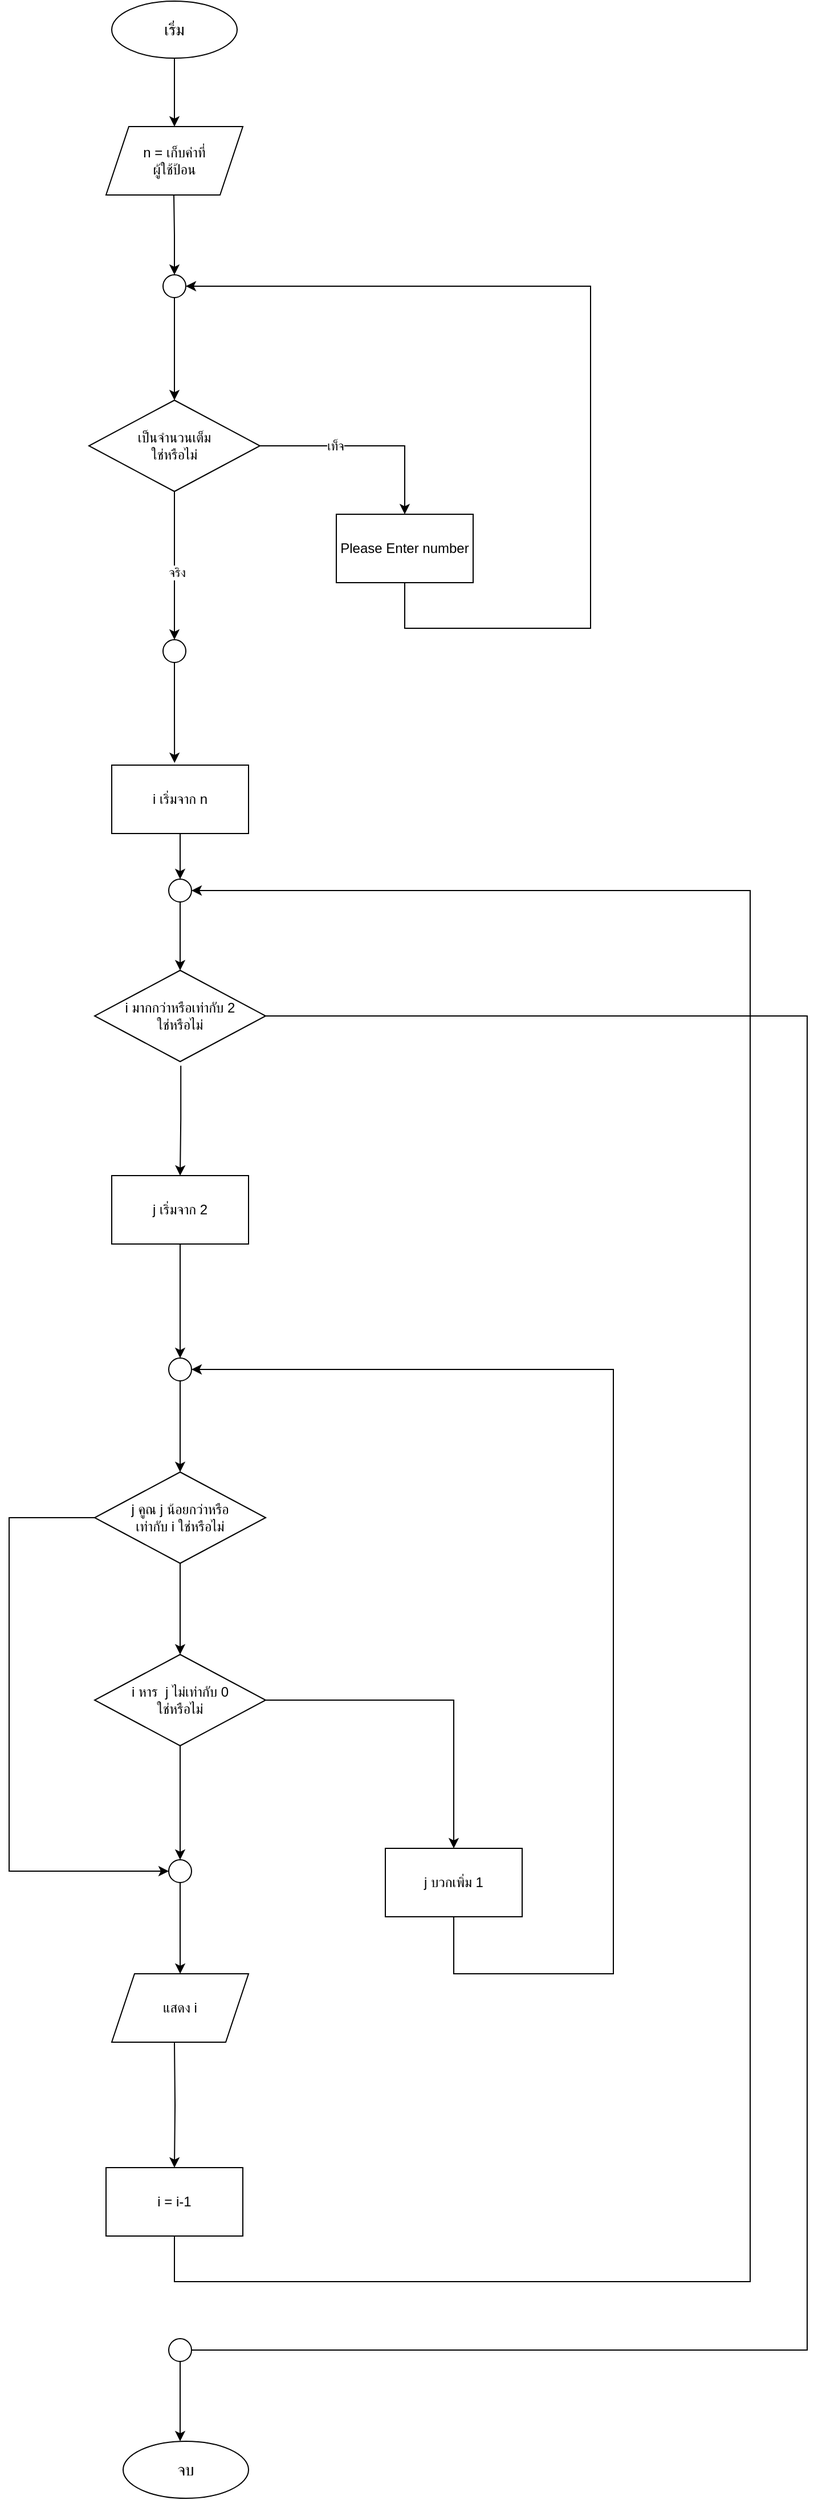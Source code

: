 <mxfile version="28.1.2">
  <diagram name="หน้า-1" id="C7PLJoMffhd8uLANwb6m">
    <mxGraphModel dx="1158" dy="586" grid="1" gridSize="10" guides="1" tooltips="1" connect="1" arrows="1" fold="1" page="1" pageScale="1" pageWidth="1654" pageHeight="2336" math="0" shadow="0">
      <root>
        <mxCell id="0" />
        <mxCell id="1" parent="0" />
        <mxCell id="zyjmNUo7LAtH4UfLsvOI-4" style="edgeStyle=orthogonalEdgeStyle;rounded=0;orthogonalLoop=1;jettySize=auto;html=1;entryX=0.5;entryY=0;entryDx=0;entryDy=0;" parent="1" source="zyjmNUo7LAtH4UfLsvOI-1" target="zyjmNUo7LAtH4UfLsvOI-3" edge="1">
          <mxGeometry relative="1" as="geometry" />
        </mxCell>
        <mxCell id="zyjmNUo7LAtH4UfLsvOI-1" value="&lt;font style=&quot;font-size: 14px;&quot;&gt;เริ่ม&lt;/font&gt;" style="ellipse;whiteSpace=wrap;html=1;" parent="1" vertex="1">
          <mxGeometry x="520" y="40" width="110" height="50" as="geometry" />
        </mxCell>
        <mxCell id="zyjmNUo7LAtH4UfLsvOI-3" value="n = เก็บค่าที่&lt;div&gt;ผู้ใช้ป้อน&lt;/div&gt;" style="shape=parallelogram;perimeter=parallelogramPerimeter;whiteSpace=wrap;html=1;fixedSize=1;" parent="1" vertex="1">
          <mxGeometry x="515" y="150" width="120" height="60" as="geometry" />
        </mxCell>
        <mxCell id="lN0C34qINitGibkDusYB-1" style="edgeStyle=orthogonalEdgeStyle;rounded=0;orthogonalLoop=1;jettySize=auto;html=1;entryX=0.5;entryY=0;entryDx=0;entryDy=0;" edge="1" parent="1">
          <mxGeometry relative="1" as="geometry">
            <mxPoint x="574.5" y="210" as="sourcePoint" />
            <mxPoint x="575" y="280" as="targetPoint" />
          </mxGeometry>
        </mxCell>
        <mxCell id="lN0C34qINitGibkDusYB-6" style="edgeStyle=orthogonalEdgeStyle;rounded=0;orthogonalLoop=1;jettySize=auto;html=1;entryX=0.5;entryY=0;entryDx=0;entryDy=0;" edge="1" parent="1" source="lN0C34qINitGibkDusYB-3" target="lN0C34qINitGibkDusYB-5">
          <mxGeometry relative="1" as="geometry" />
        </mxCell>
        <mxCell id="lN0C34qINitGibkDusYB-38" value="เท็จ" style="edgeLabel;html=1;align=center;verticalAlign=middle;resizable=0;points=[];" vertex="1" connectable="0" parent="lN0C34qINitGibkDusYB-6">
          <mxGeometry x="-0.292" relative="1" as="geometry">
            <mxPoint as="offset" />
          </mxGeometry>
        </mxCell>
        <mxCell id="lN0C34qINitGibkDusYB-33" style="edgeStyle=orthogonalEdgeStyle;rounded=0;orthogonalLoop=1;jettySize=auto;html=1;entryX=0.5;entryY=0;entryDx=0;entryDy=0;" edge="1" parent="1" source="lN0C34qINitGibkDusYB-3" target="lN0C34qINitGibkDusYB-32">
          <mxGeometry relative="1" as="geometry" />
        </mxCell>
        <mxCell id="lN0C34qINitGibkDusYB-39" value="จริง" style="edgeLabel;html=1;align=center;verticalAlign=middle;resizable=0;points=[];" vertex="1" connectable="0" parent="lN0C34qINitGibkDusYB-33">
          <mxGeometry x="0.088" y="2" relative="1" as="geometry">
            <mxPoint as="offset" />
          </mxGeometry>
        </mxCell>
        <mxCell id="lN0C34qINitGibkDusYB-3" value="&lt;div&gt;&lt;span style=&quot;background-color: transparent; color: light-dark(rgb(0, 0, 0), rgb(255, 255, 255));&quot;&gt;เป็นจำนวนเต็ม&lt;/span&gt;&lt;/div&gt;&lt;div&gt;&lt;span style=&quot;background-color: transparent; color: light-dark(rgb(0, 0, 0), rgb(255, 255, 255));&quot;&gt;ใช่หรือไม่&lt;/span&gt;&lt;/div&gt;" style="rhombus;whiteSpace=wrap;html=1;" vertex="1" parent="1">
          <mxGeometry x="500" y="390" width="150" height="80" as="geometry" />
        </mxCell>
        <mxCell id="lN0C34qINitGibkDusYB-35" style="edgeStyle=orthogonalEdgeStyle;rounded=0;orthogonalLoop=1;jettySize=auto;html=1;entryX=1;entryY=0.5;entryDx=0;entryDy=0;exitX=0.5;exitY=1;exitDx=0;exitDy=0;" edge="1" parent="1" source="lN0C34qINitGibkDusYB-5" target="lN0C34qINitGibkDusYB-36">
          <mxGeometry relative="1" as="geometry">
            <mxPoint x="880" y="390" as="targetPoint" />
            <Array as="points">
              <mxPoint x="777" y="590" />
              <mxPoint x="940" y="590" />
              <mxPoint x="940" y="290" />
            </Array>
          </mxGeometry>
        </mxCell>
        <mxCell id="lN0C34qINitGibkDusYB-5" value="Please Enter number" style="rounded=0;whiteSpace=wrap;html=1;" vertex="1" parent="1">
          <mxGeometry x="717" y="490" width="120" height="60" as="geometry" />
        </mxCell>
        <mxCell id="lN0C34qINitGibkDusYB-111" style="edgeStyle=orthogonalEdgeStyle;rounded=0;orthogonalLoop=1;jettySize=auto;html=1;entryX=0.5;entryY=0;entryDx=0;entryDy=0;" edge="1" parent="1" source="lN0C34qINitGibkDusYB-8" target="lN0C34qINitGibkDusYB-110">
          <mxGeometry relative="1" as="geometry" />
        </mxCell>
        <mxCell id="lN0C34qINitGibkDusYB-8" value="i เริ่มจาก n" style="rounded=0;whiteSpace=wrap;html=1;" vertex="1" parent="1">
          <mxGeometry x="520" y="710" width="120" height="60" as="geometry" />
        </mxCell>
        <mxCell id="lN0C34qINitGibkDusYB-32" value="" style="ellipse;whiteSpace=wrap;html=1;" vertex="1" parent="1">
          <mxGeometry x="565" y="600" width="20" height="20" as="geometry" />
        </mxCell>
        <mxCell id="lN0C34qINitGibkDusYB-34" style="edgeStyle=orthogonalEdgeStyle;rounded=0;orthogonalLoop=1;jettySize=auto;html=1;entryX=0.459;entryY=-0.032;entryDx=0;entryDy=0;entryPerimeter=0;" edge="1" parent="1" source="lN0C34qINitGibkDusYB-32" target="lN0C34qINitGibkDusYB-8">
          <mxGeometry relative="1" as="geometry" />
        </mxCell>
        <mxCell id="lN0C34qINitGibkDusYB-37" style="edgeStyle=orthogonalEdgeStyle;rounded=0;orthogonalLoop=1;jettySize=auto;html=1;entryX=0.5;entryY=0;entryDx=0;entryDy=0;" edge="1" parent="1" source="lN0C34qINitGibkDusYB-36" target="lN0C34qINitGibkDusYB-3">
          <mxGeometry relative="1" as="geometry" />
        </mxCell>
        <mxCell id="lN0C34qINitGibkDusYB-36" value="" style="ellipse;whiteSpace=wrap;html=1;" vertex="1" parent="1">
          <mxGeometry x="565" y="280" width="20" height="20" as="geometry" />
        </mxCell>
        <mxCell id="lN0C34qINitGibkDusYB-50" style="edgeStyle=orthogonalEdgeStyle;rounded=0;orthogonalLoop=1;jettySize=auto;html=1;entryX=0.5;entryY=0;entryDx=0;entryDy=0;exitX=0.504;exitY=1.046;exitDx=0;exitDy=0;exitPerimeter=0;" edge="1" parent="1" source="lN0C34qINitGibkDusYB-43" target="lN0C34qINitGibkDusYB-49">
          <mxGeometry relative="1" as="geometry">
            <mxPoint x="580" y="1020" as="sourcePoint" />
          </mxGeometry>
        </mxCell>
        <mxCell id="lN0C34qINitGibkDusYB-104" style="edgeStyle=orthogonalEdgeStyle;rounded=0;orthogonalLoop=1;jettySize=auto;html=1;entryX=0;entryY=0.5;entryDx=0;entryDy=0;" edge="1" parent="1" source="lN0C34qINitGibkDusYB-43" target="lN0C34qINitGibkDusYB-83">
          <mxGeometry relative="1" as="geometry">
            <Array as="points">
              <mxPoint x="1130" y="930" />
              <mxPoint x="1130" y="2100" />
            </Array>
          </mxGeometry>
        </mxCell>
        <mxCell id="lN0C34qINitGibkDusYB-43" value="i มากกว่าหรือเท่ากับ 2&lt;div&gt;ใช่หรือไม่&lt;/div&gt;" style="rhombus;whiteSpace=wrap;html=1;" vertex="1" parent="1">
          <mxGeometry x="505" y="890" width="150" height="80" as="geometry" />
        </mxCell>
        <mxCell id="lN0C34qINitGibkDusYB-49" value="j เริ่ม&lt;span style=&quot;color: rgba(0, 0, 0, 0); font-family: monospace; font-size: 0px; text-align: start; text-wrap-mode: nowrap;&quot;&gt;%3CmxGraphModel%3E%3Croot%3E%3CmxCell%20id%3D%220%22%2F%3E%3CmxCell%20id%3D%221%22%20parent%3D%220%22%2F%3E%3CmxCell%20id%3D%222%22%20value%3D%22i%20%E0%B8%A5%E0%B8%94%E0%B8%A5%E0%B8%87%E0%B8%97%E0%B8%B5%E0%B8%A5%E0%B8%B0%201%22%20style%3D%22rounded%3D0%3BwhiteSpace%3Dwrap%3Bhtml%3D1%3B%22%20vertex%3D%221%22%20parent%3D%221%22%3E%3CmxGeometry%20x%3D%22505%22%20y%3D%22720%22%20width%3D%22120%22%20height%3D%2260%22%20as%3D%22geometry%22%2F%3E%3C%2FmxCell%3E%3C%2Froot%3E%3C%2FmxGraphModel%3E&lt;/span&gt;จาก 2" style="rounded=0;whiteSpace=wrap;html=1;" vertex="1" parent="1">
          <mxGeometry x="520" y="1070" width="120" height="60" as="geometry" />
        </mxCell>
        <mxCell id="lN0C34qINitGibkDusYB-58" style="edgeStyle=orthogonalEdgeStyle;rounded=0;orthogonalLoop=1;jettySize=auto;html=1;entryX=0.5;entryY=0;entryDx=0;entryDy=0;" edge="1" parent="1" source="lN0C34qINitGibkDusYB-53" target="lN0C34qINitGibkDusYB-57">
          <mxGeometry relative="1" as="geometry" />
        </mxCell>
        <mxCell id="lN0C34qINitGibkDusYB-99" style="edgeStyle=orthogonalEdgeStyle;rounded=0;orthogonalLoop=1;jettySize=auto;html=1;exitX=0;exitY=0.5;exitDx=0;exitDy=0;entryX=0;entryY=0.5;entryDx=0;entryDy=0;" edge="1" parent="1" source="lN0C34qINitGibkDusYB-53" target="lN0C34qINitGibkDusYB-100">
          <mxGeometry relative="1" as="geometry">
            <mxPoint x="550" y="1640" as="targetPoint" />
            <Array as="points">
              <mxPoint x="430" y="1370" />
              <mxPoint x="430" y="1680" />
            </Array>
          </mxGeometry>
        </mxCell>
        <mxCell id="lN0C34qINitGibkDusYB-53" value="j คูณ j น้อยกว่าหรือ&lt;div&gt;เท่ากับ i ใช่หรือไม่&lt;/div&gt;" style="rhombus;whiteSpace=wrap;html=1;" vertex="1" parent="1">
          <mxGeometry x="505" y="1330" width="150" height="80" as="geometry" />
        </mxCell>
        <mxCell id="lN0C34qINitGibkDusYB-91" style="edgeStyle=orthogonalEdgeStyle;rounded=0;orthogonalLoop=1;jettySize=auto;html=1;entryX=0.5;entryY=0;entryDx=0;entryDy=0;" edge="1" parent="1" source="lN0C34qINitGibkDusYB-57" target="lN0C34qINitGibkDusYB-92">
          <mxGeometry relative="1" as="geometry">
            <mxPoint x="820" y="1660" as="targetPoint" />
          </mxGeometry>
        </mxCell>
        <mxCell id="lN0C34qINitGibkDusYB-94" style="edgeStyle=orthogonalEdgeStyle;rounded=0;orthogonalLoop=1;jettySize=auto;html=1;" edge="1" parent="1" source="lN0C34qINitGibkDusYB-57">
          <mxGeometry relative="1" as="geometry">
            <mxPoint x="580" y="1670" as="targetPoint" />
          </mxGeometry>
        </mxCell>
        <mxCell id="lN0C34qINitGibkDusYB-57" value="i หาร&amp;nbsp; j&amp;nbsp;&lt;span style=&quot;background-color: transparent; color: light-dark(rgb(0, 0, 0), rgb(255, 255, 255));&quot;&gt;ไม่เท่ากับ&amp;nbsp;&lt;/span&gt;&lt;span style=&quot;background-color: transparent; color: light-dark(rgb(0, 0, 0), rgb(255, 255, 255));&quot;&gt;0&lt;/span&gt;&lt;div&gt;&lt;span style=&quot;background-color: transparent; color: light-dark(rgb(0, 0, 0), rgb(255, 255, 255));&quot;&gt;ใช่หรือไม่&lt;/span&gt;&lt;/div&gt;" style="rhombus;whiteSpace=wrap;html=1;" vertex="1" parent="1">
          <mxGeometry x="505" y="1490" width="150" height="80" as="geometry" />
        </mxCell>
        <mxCell id="lN0C34qINitGibkDusYB-67" style="edgeStyle=orthogonalEdgeStyle;rounded=0;orthogonalLoop=1;jettySize=auto;html=1;entryX=0.5;entryY=0;entryDx=0;entryDy=0;" edge="1" parent="1" source="lN0C34qINitGibkDusYB-64" target="lN0C34qINitGibkDusYB-53">
          <mxGeometry relative="1" as="geometry" />
        </mxCell>
        <mxCell id="lN0C34qINitGibkDusYB-64" value="" style="ellipse;whiteSpace=wrap;html=1;" vertex="1" parent="1">
          <mxGeometry x="570" y="1230" width="20" height="20" as="geometry" />
        </mxCell>
        <mxCell id="lN0C34qINitGibkDusYB-85" style="edgeStyle=orthogonalEdgeStyle;rounded=0;orthogonalLoop=1;jettySize=auto;html=1;" edge="1" parent="1" source="lN0C34qINitGibkDusYB-83">
          <mxGeometry relative="1" as="geometry">
            <mxPoint x="580" y="2180" as="targetPoint" />
          </mxGeometry>
        </mxCell>
        <mxCell id="lN0C34qINitGibkDusYB-83" value="" style="ellipse;whiteSpace=wrap;html=1;" vertex="1" parent="1">
          <mxGeometry x="570" y="2090" width="20" height="20" as="geometry" />
        </mxCell>
        <mxCell id="lN0C34qINitGibkDusYB-88" value="&lt;font style=&quot;font-size: 14px;&quot;&gt;จบ&lt;/font&gt;" style="ellipse;whiteSpace=wrap;html=1;" vertex="1" parent="1">
          <mxGeometry x="530" y="2180" width="110" height="50" as="geometry" />
        </mxCell>
        <mxCell id="lN0C34qINitGibkDusYB-93" style="edgeStyle=orthogonalEdgeStyle;rounded=0;orthogonalLoop=1;jettySize=auto;html=1;entryX=1;entryY=0.5;entryDx=0;entryDy=0;exitX=0.5;exitY=1;exitDx=0;exitDy=0;" edge="1" parent="1" source="lN0C34qINitGibkDusYB-92" target="lN0C34qINitGibkDusYB-64">
          <mxGeometry relative="1" as="geometry">
            <Array as="points">
              <mxPoint x="820" y="1770" />
              <mxPoint x="960" y="1770" />
              <mxPoint x="960" y="1240" />
            </Array>
          </mxGeometry>
        </mxCell>
        <mxCell id="lN0C34qINitGibkDusYB-92" value="j บวกเพิ่ม 1" style="rounded=0;whiteSpace=wrap;html=1;" vertex="1" parent="1">
          <mxGeometry x="760" y="1660" width="120" height="60" as="geometry" />
        </mxCell>
        <mxCell id="lN0C34qINitGibkDusYB-97" style="edgeStyle=orthogonalEdgeStyle;rounded=0;orthogonalLoop=1;jettySize=auto;html=1;" edge="1" parent="1" target="lN0C34qINitGibkDusYB-96">
          <mxGeometry relative="1" as="geometry">
            <mxPoint x="575" y="1830" as="sourcePoint" />
          </mxGeometry>
        </mxCell>
        <mxCell id="lN0C34qINitGibkDusYB-113" style="edgeStyle=orthogonalEdgeStyle;rounded=0;orthogonalLoop=1;jettySize=auto;html=1;entryX=1;entryY=0.5;entryDx=0;entryDy=0;exitX=0.5;exitY=1;exitDx=0;exitDy=0;" edge="1" parent="1" source="lN0C34qINitGibkDusYB-96" target="lN0C34qINitGibkDusYB-110">
          <mxGeometry relative="1" as="geometry">
            <Array as="points">
              <mxPoint x="575" y="2040" />
              <mxPoint x="1080" y="2040" />
              <mxPoint x="1080" y="820" />
            </Array>
          </mxGeometry>
        </mxCell>
        <mxCell id="lN0C34qINitGibkDusYB-96" value="i = i-1" style="rounded=0;whiteSpace=wrap;html=1;" vertex="1" parent="1">
          <mxGeometry x="515" y="1940" width="120" height="60" as="geometry" />
        </mxCell>
        <mxCell id="lN0C34qINitGibkDusYB-100" value="" style="ellipse;whiteSpace=wrap;html=1;" vertex="1" parent="1">
          <mxGeometry x="570" y="1670" width="20" height="20" as="geometry" />
        </mxCell>
        <mxCell id="lN0C34qINitGibkDusYB-101" style="edgeStyle=orthogonalEdgeStyle;rounded=0;orthogonalLoop=1;jettySize=auto;html=1;entryX=0.542;entryY=0;entryDx=0;entryDy=0;entryPerimeter=0;" edge="1" parent="1" source="lN0C34qINitGibkDusYB-100">
          <mxGeometry relative="1" as="geometry">
            <mxPoint x="580.04" y="1770" as="targetPoint" />
          </mxGeometry>
        </mxCell>
        <mxCell id="lN0C34qINitGibkDusYB-105" style="edgeStyle=orthogonalEdgeStyle;rounded=0;orthogonalLoop=1;jettySize=auto;html=1;exitX=0.5;exitY=1;exitDx=0;exitDy=0;entryX=0.5;entryY=0;entryDx=0;entryDy=0;" edge="1" parent="1" source="lN0C34qINitGibkDusYB-49" target="lN0C34qINitGibkDusYB-64">
          <mxGeometry relative="1" as="geometry" />
        </mxCell>
        <mxCell id="lN0C34qINitGibkDusYB-106" value="แสดง i" style="shape=parallelogram;perimeter=parallelogramPerimeter;whiteSpace=wrap;html=1;fixedSize=1;" vertex="1" parent="1">
          <mxGeometry x="520" y="1770" width="120" height="60" as="geometry" />
        </mxCell>
        <mxCell id="lN0C34qINitGibkDusYB-112" style="edgeStyle=orthogonalEdgeStyle;rounded=0;orthogonalLoop=1;jettySize=auto;html=1;entryX=0.5;entryY=0;entryDx=0;entryDy=0;" edge="1" parent="1" source="lN0C34qINitGibkDusYB-110" target="lN0C34qINitGibkDusYB-43">
          <mxGeometry relative="1" as="geometry" />
        </mxCell>
        <mxCell id="lN0C34qINitGibkDusYB-110" value="" style="ellipse;whiteSpace=wrap;html=1;" vertex="1" parent="1">
          <mxGeometry x="570" y="810" width="20" height="20" as="geometry" />
        </mxCell>
      </root>
    </mxGraphModel>
  </diagram>
</mxfile>
